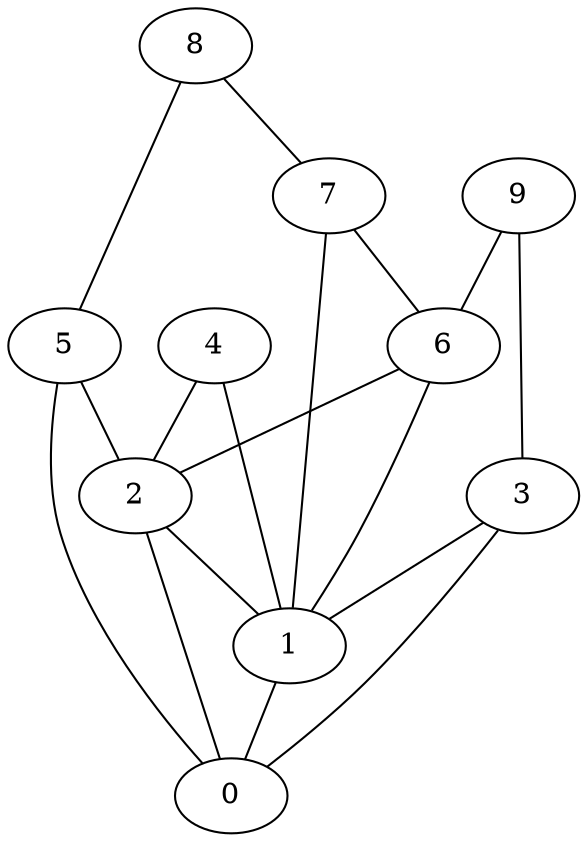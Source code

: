 graph G {
  "1" -- "0";
  "2" -- "1";
  "2" -- "0";
  "3" -- "1";
  "3" -- "0";
  "4" -- "1";
  "4" -- "2";
  "5" -- "2";
  "5" -- "0";
  "6" -- "1";
  "6" -- "2";
  "7" -- "1";
  "7" -- "6";
  "8" -- "7";
  "8" -- "5";
  "9" -- "3";
  "9" -- "6";
}